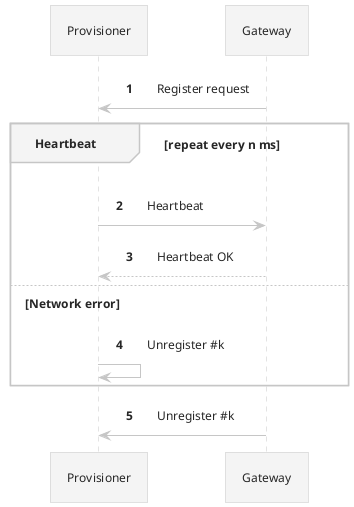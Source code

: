 @startuml
!theme carbon-gray
autonumber

Provisioner <- Gateway : Register request

group Heartbeat [repeat every n ms]
  Provisioner -> Gateway : Heartbeat
  Provisioner <-- Gateway : Heartbeat OK
else Network error
  Provisioner -> Provisioner : Unregister #k
end

Provisioner <- Gateway : Unregister #k
@enduml
